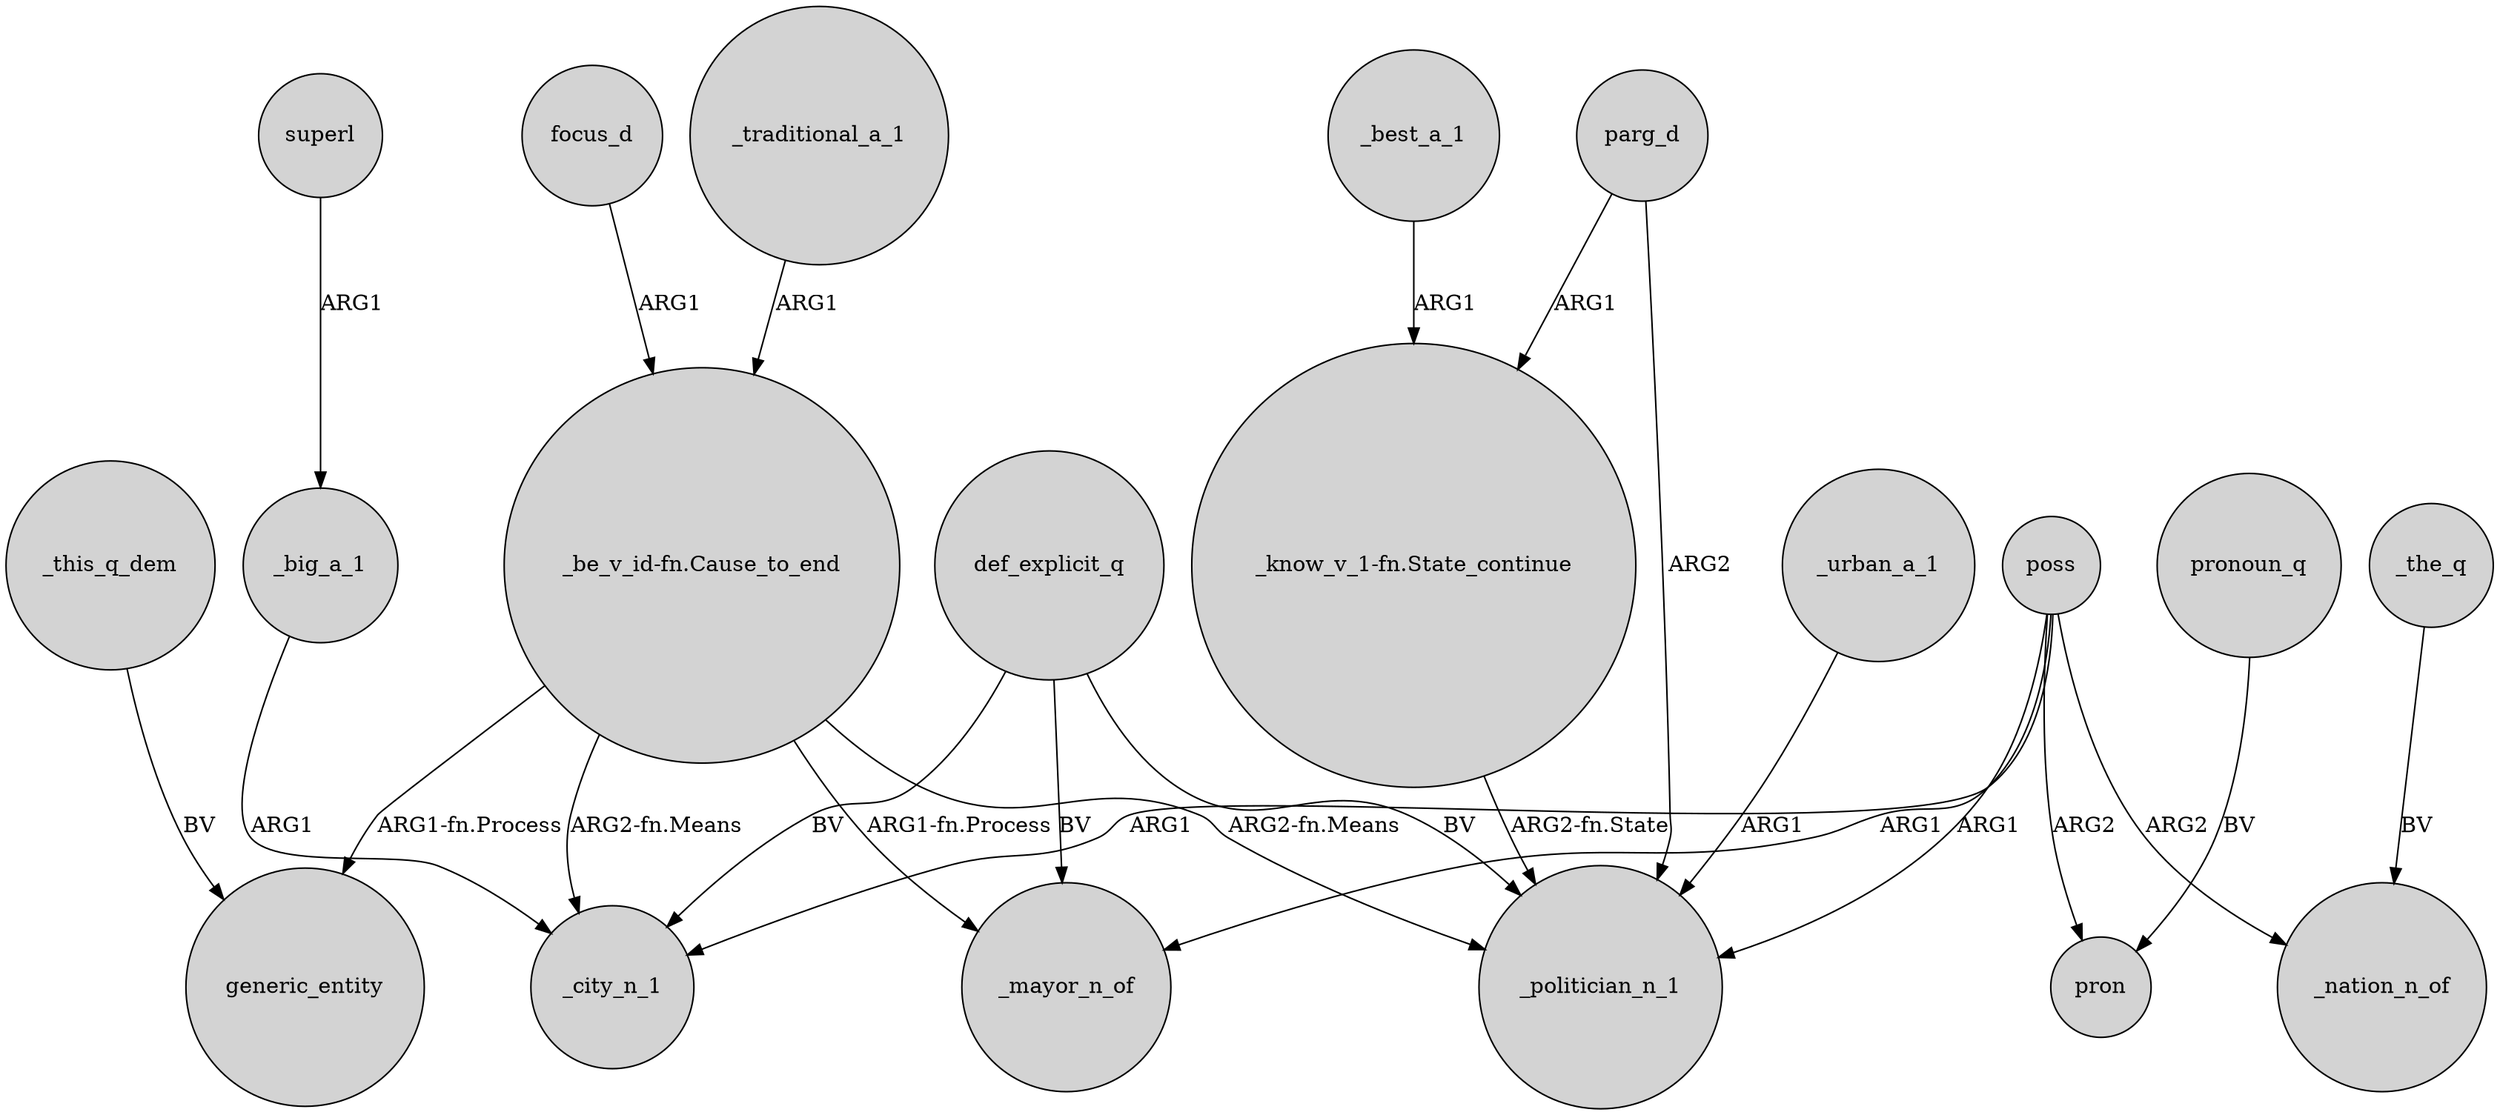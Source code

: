 digraph {
	node [shape=circle style=filled]
	focus_d -> "_be_v_id-fn.Cause_to_end" [label=ARG1]
	poss -> _city_n_1 [label=ARG1]
	"_be_v_id-fn.Cause_to_end" -> _mayor_n_of [label="ARG1-fn.Process"]
	_the_q -> _nation_n_of [label=BV]
	def_explicit_q -> _politician_n_1 [label=BV]
	_best_a_1 -> "_know_v_1-fn.State_continue" [label=ARG1]
	"_know_v_1-fn.State_continue" -> _politician_n_1 [label="ARG2-fn.State"]
	poss -> _mayor_n_of [label=ARG1]
	"_be_v_id-fn.Cause_to_end" -> _politician_n_1 [label="ARG2-fn.Means"]
	pronoun_q -> pron [label=BV]
	poss -> pron [label=ARG2]
	_this_q_dem -> generic_entity [label=BV]
	superl -> _big_a_1 [label=ARG1]
	def_explicit_q -> _city_n_1 [label=BV]
	poss -> _nation_n_of [label=ARG2]
	"_be_v_id-fn.Cause_to_end" -> generic_entity [label="ARG1-fn.Process"]
	_traditional_a_1 -> "_be_v_id-fn.Cause_to_end" [label=ARG1]
	parg_d -> _politician_n_1 [label=ARG2]
	def_explicit_q -> _mayor_n_of [label=BV]
	_urban_a_1 -> _politician_n_1 [label=ARG1]
	_big_a_1 -> _city_n_1 [label=ARG1]
	"_be_v_id-fn.Cause_to_end" -> _city_n_1 [label="ARG2-fn.Means"]
	parg_d -> "_know_v_1-fn.State_continue" [label=ARG1]
	poss -> _politician_n_1 [label=ARG1]
}
